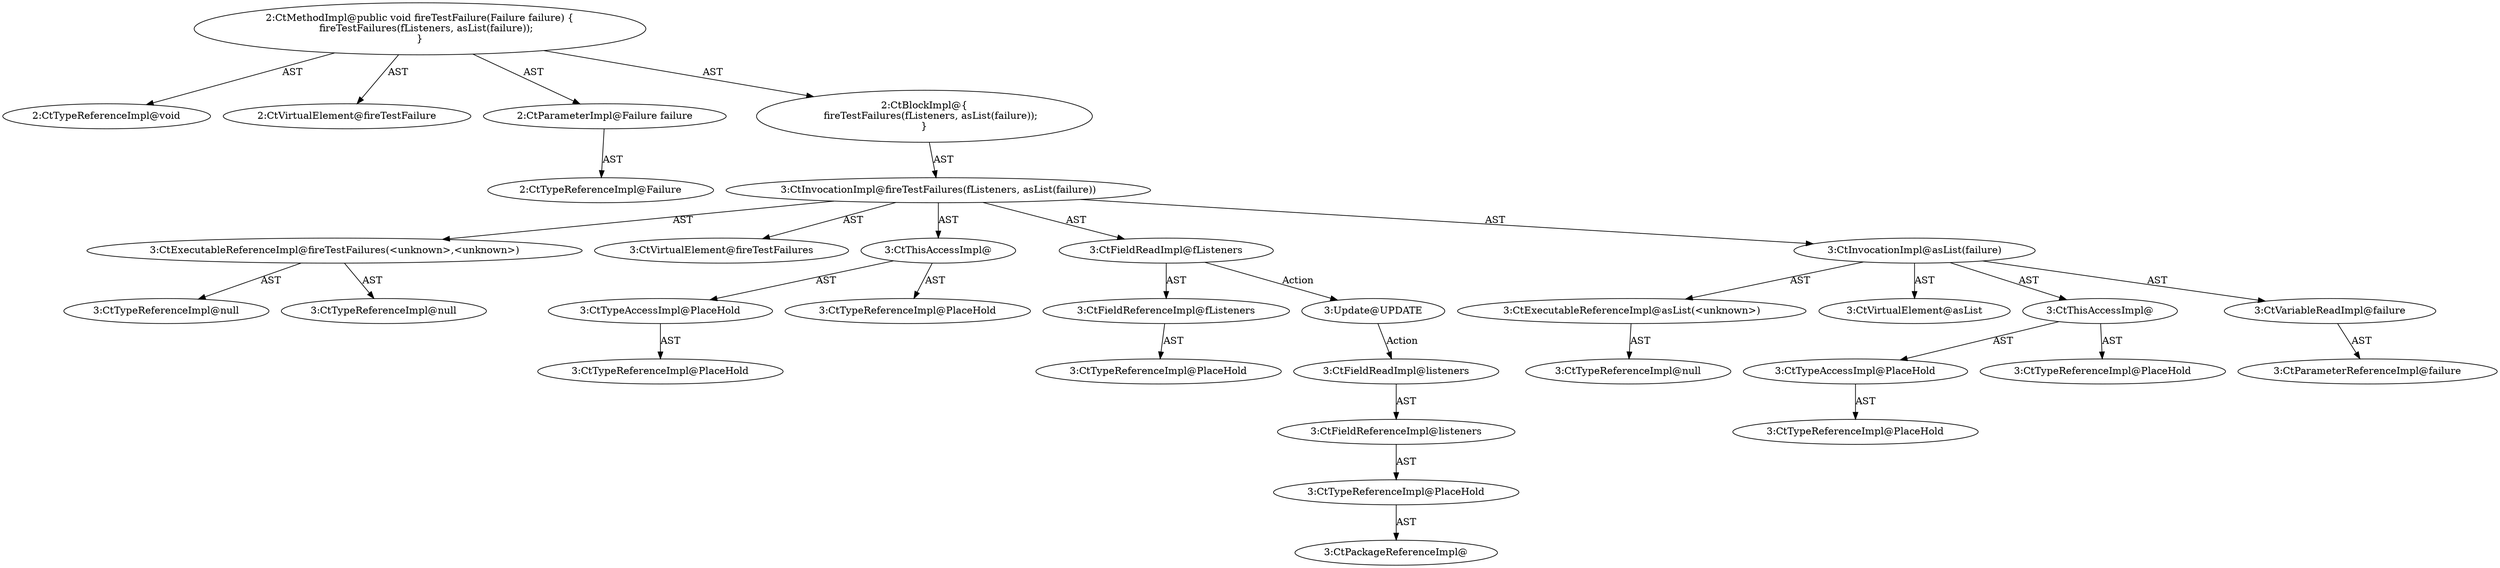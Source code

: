 digraph "fireTestFailure#?,Failure" {
0 [label="2:CtTypeReferenceImpl@void" shape=ellipse]
1 [label="2:CtVirtualElement@fireTestFailure" shape=ellipse]
2 [label="2:CtParameterImpl@Failure failure" shape=ellipse]
3 [label="2:CtTypeReferenceImpl@Failure" shape=ellipse]
4 [label="3:CtExecutableReferenceImpl@fireTestFailures(<unknown>,<unknown>)" shape=ellipse]
5 [label="3:CtTypeReferenceImpl@null" shape=ellipse]
6 [label="3:CtTypeReferenceImpl@null" shape=ellipse]
7 [label="3:CtVirtualElement@fireTestFailures" shape=ellipse]
8 [label="3:CtTypeAccessImpl@PlaceHold" shape=ellipse]
9 [label="3:CtTypeReferenceImpl@PlaceHold" shape=ellipse]
10 [label="3:CtThisAccessImpl@" shape=ellipse]
11 [label="3:CtTypeReferenceImpl@PlaceHold" shape=ellipse]
12 [label="3:CtFieldReferenceImpl@fListeners" shape=ellipse]
13 [label="3:CtTypeReferenceImpl@PlaceHold" shape=ellipse]
14 [label="3:CtFieldReadImpl@fListeners" shape=ellipse]
15 [label="3:CtExecutableReferenceImpl@asList(<unknown>)" shape=ellipse]
16 [label="3:CtTypeReferenceImpl@null" shape=ellipse]
17 [label="3:CtVirtualElement@asList" shape=ellipse]
18 [label="3:CtTypeAccessImpl@PlaceHold" shape=ellipse]
19 [label="3:CtTypeReferenceImpl@PlaceHold" shape=ellipse]
20 [label="3:CtThisAccessImpl@" shape=ellipse]
21 [label="3:CtTypeReferenceImpl@PlaceHold" shape=ellipse]
22 [label="3:CtVariableReadImpl@failure" shape=ellipse]
23 [label="3:CtParameterReferenceImpl@failure" shape=ellipse]
24 [label="3:CtInvocationImpl@asList(failure)" shape=ellipse]
25 [label="3:CtInvocationImpl@fireTestFailures(fListeners, asList(failure))" shape=ellipse]
26 [label="2:CtBlockImpl@\{
    fireTestFailures(fListeners, asList(failure));
\}" shape=ellipse]
27 [label="2:CtMethodImpl@public void fireTestFailure(Failure failure) \{
    fireTestFailures(fListeners, asList(failure));
\}" shape=ellipse]
28 [label="3:Update@UPDATE" shape=ellipse]
29 [label="3:CtPackageReferenceImpl@" shape=ellipse]
30 [label="3:CtTypeReferenceImpl@PlaceHold" shape=ellipse]
31 [label="3:CtFieldReferenceImpl@listeners" shape=ellipse]
32 [label="3:CtFieldReadImpl@listeners" shape=ellipse]
2 -> 3 [label="AST"];
4 -> 5 [label="AST"];
4 -> 6 [label="AST"];
8 -> 9 [label="AST"];
10 -> 11 [label="AST"];
10 -> 8 [label="AST"];
12 -> 13 [label="AST"];
14 -> 12 [label="AST"];
14 -> 28 [label="Action"];
15 -> 16 [label="AST"];
18 -> 19 [label="AST"];
20 -> 21 [label="AST"];
20 -> 18 [label="AST"];
22 -> 23 [label="AST"];
24 -> 17 [label="AST"];
24 -> 20 [label="AST"];
24 -> 15 [label="AST"];
24 -> 22 [label="AST"];
25 -> 7 [label="AST"];
25 -> 10 [label="AST"];
25 -> 4 [label="AST"];
25 -> 14 [label="AST"];
25 -> 24 [label="AST"];
26 -> 25 [label="AST"];
27 -> 1 [label="AST"];
27 -> 0 [label="AST"];
27 -> 2 [label="AST"];
27 -> 26 [label="AST"];
28 -> 32 [label="Action"];
30 -> 29 [label="AST"];
31 -> 30 [label="AST"];
32 -> 31 [label="AST"];
}
